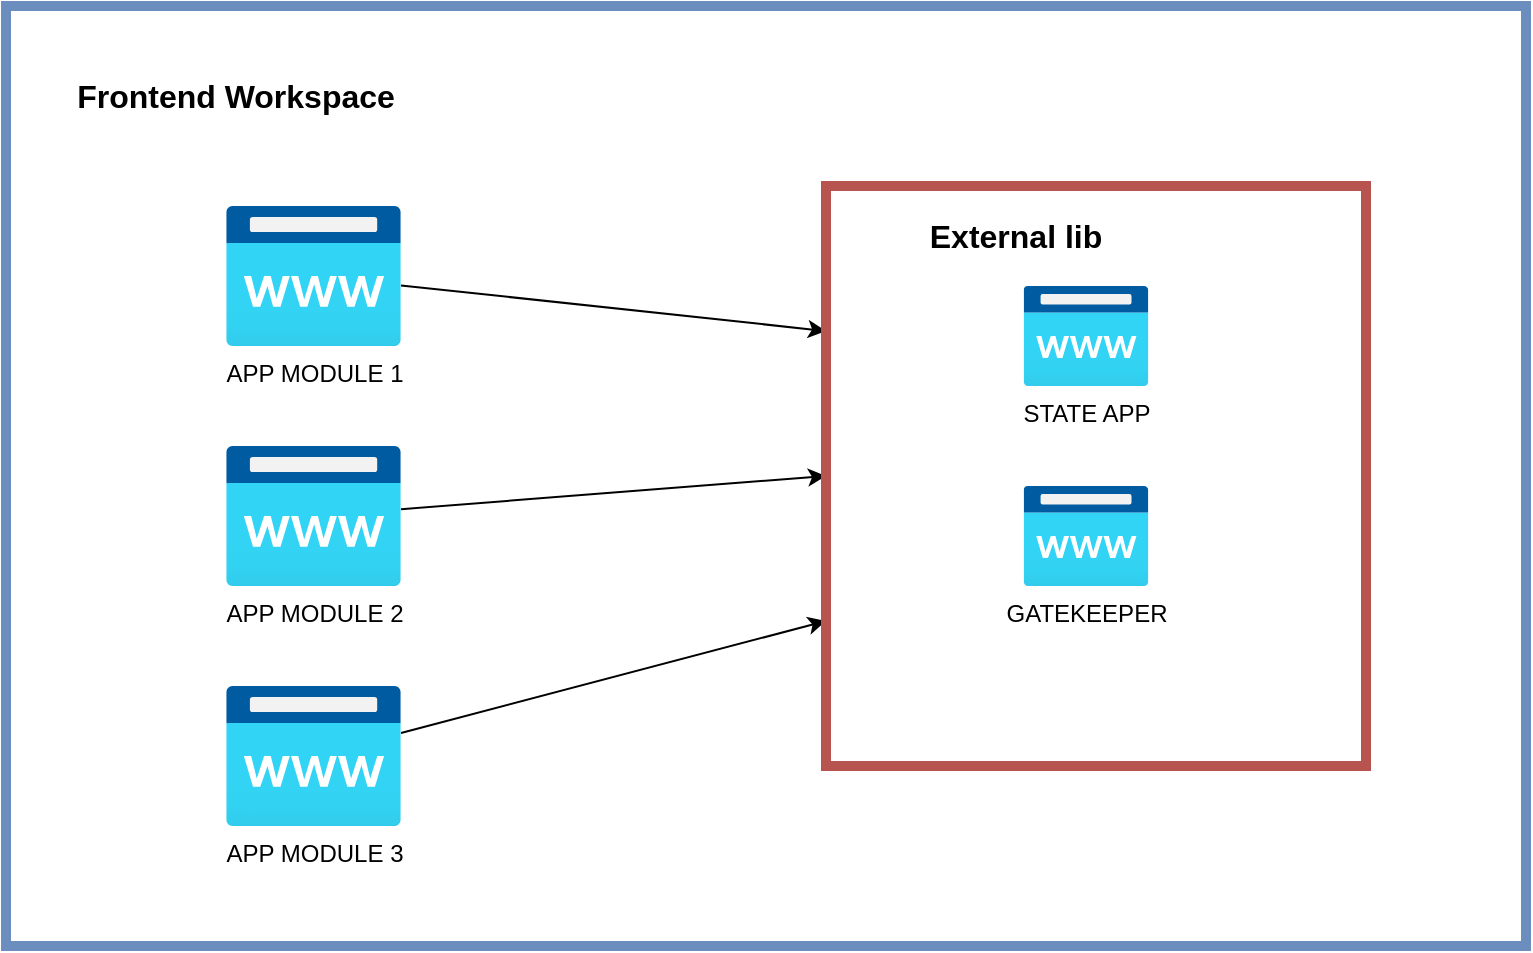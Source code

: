 <mxfile version="16.6.5" type="github"><diagram id="BPv0MCHUjKU0n5B9wxRL" name="single-spa-concept"><mxGraphModel dx="1422" dy="754" grid="1" gridSize="10" guides="1" tooltips="1" connect="1" arrows="1" fold="1" page="1" pageScale="1" pageWidth="850" pageHeight="1100" math="0" shadow="0"><root><mxCell id="xqY3huaPp3oeYJkmBd8m-0"/><mxCell id="xqY3huaPp3oeYJkmBd8m-1" parent="xqY3huaPp3oeYJkmBd8m-0"/><mxCell id="CHLi9aQWFgavQ2rQoTDD-0" value="" style="rounded=0;whiteSpace=wrap;html=1;fillColor=none;strokeColor=#6c8ebf;strokeWidth=5;" parent="xqY3huaPp3oeYJkmBd8m-1" vertex="1"><mxGeometry x="140" y="230" width="760" height="470" as="geometry"/></mxCell><mxCell id="CHLi9aQWFgavQ2rQoTDD-1" value="Frontend Workspace" style="text;html=1;align=center;verticalAlign=middle;whiteSpace=wrap;rounded=0;strokeWidth=4;fontSize=16;fontStyle=1;fillColor=default;" parent="xqY3huaPp3oeYJkmBd8m-1" vertex="1"><mxGeometry x="170" y="260" width="170" height="30" as="geometry"/></mxCell><mxCell id="CHLi9aQWFgavQ2rQoTDD-13" style="rounded=0;orthogonalLoop=1;jettySize=auto;html=1;entryX=0;entryY=0.25;entryDx=0;entryDy=0;fontSize=16;" parent="xqY3huaPp3oeYJkmBd8m-1" source="CHLi9aQWFgavQ2rQoTDD-2" target="CHLi9aQWFgavQ2rQoTDD-11" edge="1"><mxGeometry relative="1" as="geometry"/></mxCell><mxCell id="CHLi9aQWFgavQ2rQoTDD-2" value="APP MODULE 1" style="aspect=fixed;html=1;points=[];align=center;image;fontSize=12;image=img/lib/azure2/app_services/App_Service_Domains.svg;strokeWidth=4;fillColor=default;" parent="xqY3huaPp3oeYJkmBd8m-1" vertex="1"><mxGeometry x="250" y="330" width="87.5" height="70" as="geometry"/></mxCell><mxCell id="CHLi9aQWFgavQ2rQoTDD-14" style="edgeStyle=none;rounded=0;orthogonalLoop=1;jettySize=auto;html=1;entryX=0;entryY=0.5;entryDx=0;entryDy=0;fontSize=16;" parent="xqY3huaPp3oeYJkmBd8m-1" source="CHLi9aQWFgavQ2rQoTDD-8" target="CHLi9aQWFgavQ2rQoTDD-11" edge="1"><mxGeometry relative="1" as="geometry"/></mxCell><mxCell id="CHLi9aQWFgavQ2rQoTDD-8" value="APP MODULE 2" style="aspect=fixed;html=1;points=[];align=center;image;fontSize=12;image=img/lib/azure2/app_services/App_Service_Domains.svg;strokeWidth=4;fillColor=default;" parent="xqY3huaPp3oeYJkmBd8m-1" vertex="1"><mxGeometry x="250" y="450" width="87.5" height="70" as="geometry"/></mxCell><mxCell id="CHLi9aQWFgavQ2rQoTDD-15" style="edgeStyle=none;rounded=0;orthogonalLoop=1;jettySize=auto;html=1;entryX=0;entryY=0.75;entryDx=0;entryDy=0;fontSize=16;" parent="xqY3huaPp3oeYJkmBd8m-1" source="CHLi9aQWFgavQ2rQoTDD-9" target="CHLi9aQWFgavQ2rQoTDD-11" edge="1"><mxGeometry relative="1" as="geometry"/></mxCell><mxCell id="CHLi9aQWFgavQ2rQoTDD-9" value="APP MODULE 3" style="aspect=fixed;html=1;points=[];align=center;image;fontSize=12;image=img/lib/azure2/app_services/App_Service_Domains.svg;strokeWidth=4;fillColor=default;" parent="xqY3huaPp3oeYJkmBd8m-1" vertex="1"><mxGeometry x="250" y="570" width="87.5" height="70" as="geometry"/></mxCell><mxCell id="CHLi9aQWFgavQ2rQoTDD-16" value="" style="group" parent="xqY3huaPp3oeYJkmBd8m-1" vertex="1" connectable="0"><mxGeometry x="550" y="320" width="270" height="290" as="geometry"/></mxCell><mxCell id="CHLi9aQWFgavQ2rQoTDD-11" value="" style="rounded=0;whiteSpace=wrap;html=1;fillColor=none;strokeColor=#b85450;strokeWidth=5;" parent="CHLi9aQWFgavQ2rQoTDD-16" vertex="1"><mxGeometry width="270" height="290" as="geometry"/></mxCell><mxCell id="CHLi9aQWFgavQ2rQoTDD-6" value="STATE APP" style="aspect=fixed;html=1;points=[];align=center;image;fontSize=12;image=img/lib/azure2/app_services/App_Service_Domains.svg;strokeWidth=4;fillColor=default;" parent="CHLi9aQWFgavQ2rQoTDD-16" vertex="1"><mxGeometry x="98.75" y="50" width="62.5" height="50" as="geometry"/></mxCell><mxCell id="CHLi9aQWFgavQ2rQoTDD-10" value="GATEKEEPER" style="aspect=fixed;html=1;points=[];align=center;image;fontSize=12;image=img/lib/azure2/app_services/App_Service_Domains.svg;strokeWidth=4;fillColor=default;" parent="CHLi9aQWFgavQ2rQoTDD-16" vertex="1"><mxGeometry x="98.75" y="150" width="62.5" height="50" as="geometry"/></mxCell><mxCell id="CHLi9aQWFgavQ2rQoTDD-12" value="External lib" style="text;html=1;align=center;verticalAlign=middle;whiteSpace=wrap;rounded=0;strokeWidth=4;fontSize=16;fontStyle=1;fillColor=default;" parent="CHLi9aQWFgavQ2rQoTDD-16" vertex="1"><mxGeometry x="10" y="10" width="170" height="30" as="geometry"/></mxCell></root></mxGraphModel></diagram></mxfile>